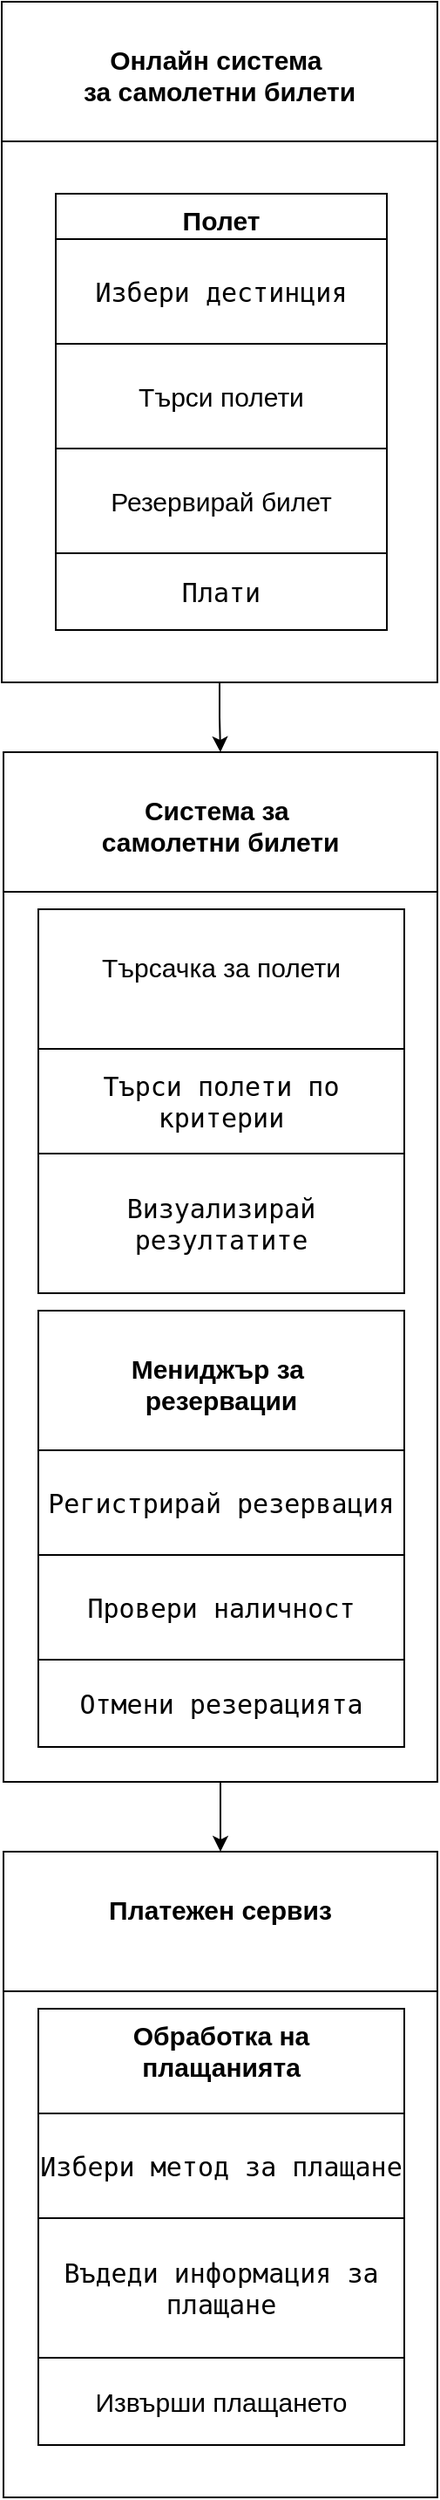 <mxfile version="23.1.1" type="github">
  <diagram id="C5RBs43oDa-KdzZeNtuy" name="Page-1">
    <mxGraphModel dx="1434" dy="774" grid="1" gridSize="10" guides="1" tooltips="1" connect="1" arrows="1" fold="1" page="1" pageScale="1" pageWidth="1654" pageHeight="2336" math="0" shadow="0">
      <root>
        <mxCell id="WIyWlLk6GJQsqaUBKTNV-0" />
        <mxCell id="WIyWlLk6GJQsqaUBKTNV-1" parent="WIyWlLk6GJQsqaUBKTNV-0" />
        <mxCell id="jU7rScEruM6JlejuPXg3-58" style="edgeStyle=orthogonalEdgeStyle;rounded=0;orthogonalLoop=1;jettySize=auto;html=1;entryX=0.5;entryY=0;entryDx=0;entryDy=0;" parent="WIyWlLk6GJQsqaUBKTNV-1" source="zkfFHV4jXpPFQw0GAbJ--17" target="jU7rScEruM6JlejuPXg3-44" edge="1">
          <mxGeometry relative="1" as="geometry" />
        </mxCell>
        <mxCell id="zkfFHV4jXpPFQw0GAbJ--17" value="&#xa;Онлайн система &#xa;за самолетни билети" style="swimlane;fontStyle=1;align=center;verticalAlign=top;childLayout=stackLayout;horizontal=1;startSize=80;horizontalStack=0;resizeParent=1;resizeLast=0;collapsible=1;marginBottom=0;rounded=0;shadow=0;strokeWidth=1;fontSize=15;" parent="WIyWlLk6GJQsqaUBKTNV-1" vertex="1">
          <mxGeometry x="289" y="40" width="250" height="390" as="geometry">
            <mxRectangle x="550" y="140" width="160" height="26" as="alternateBounds" />
          </mxGeometry>
        </mxCell>
        <mxCell id="73mzua4RPxOU6UaDtCoA-5" style="edgeStyle=orthogonalEdgeStyle;rounded=0;orthogonalLoop=1;jettySize=auto;html=1;exitX=0.5;exitY=1;exitDx=0;exitDy=0;" parent="zkfFHV4jXpPFQw0GAbJ--17" edge="1">
          <mxGeometry relative="1" as="geometry">
            <mxPoint x="125" y="86" as="sourcePoint" />
            <mxPoint x="125" y="86" as="targetPoint" />
          </mxGeometry>
        </mxCell>
        <mxCell id="73mzua4RPxOU6UaDtCoA-10" value="Полет" style="swimlane;fontStyle=1;align=center;verticalAlign=top;childLayout=stackLayout;horizontal=1;startSize=26;horizontalStack=0;resizeParent=1;resizeLast=0;collapsible=1;marginBottom=0;rounded=0;shadow=0;strokeWidth=1;fontSize=15;" parent="WIyWlLk6GJQsqaUBKTNV-1" vertex="1">
          <mxGeometry x="320" y="150" width="190" height="250" as="geometry">
            <mxRectangle x="550" y="140" width="160" height="26" as="alternateBounds" />
          </mxGeometry>
        </mxCell>
        <mxCell id="73mzua4RPxOU6UaDtCoA-11" style="edgeStyle=orthogonalEdgeStyle;rounded=0;orthogonalLoop=1;jettySize=auto;html=1;exitX=0.5;exitY=1;exitDx=0;exitDy=0;" parent="73mzua4RPxOU6UaDtCoA-10" source="73mzua4RPxOU6UaDtCoA-12" target="73mzua4RPxOU6UaDtCoA-12" edge="1">
          <mxGeometry relative="1" as="geometry" />
        </mxCell>
        <mxCell id="73mzua4RPxOU6UaDtCoA-12" value="&lt;div style=&quot;font-size: 15px;&quot; tabindex=&quot;0&quot; id=&quot;tw-target-text-container&quot; class=&quot;tw-ta-container F0azHf tw-nfl&quot;&gt;&lt;pre dir=&quot;ltr&quot; data-ved=&quot;2ahUKEwintonZ_IqEAxWtQ_EDHeQMARUQ3ewLegQIBRAT&quot; style=&quot;text-align:left&quot; id=&quot;tw-target-text&quot; data-placeholder=&quot;Translation&quot; class=&quot;tw-data-text tw-text-large tw-ta&quot;&gt;Избери дестинция&lt;/pre&gt;&lt;/div&gt;" style="rounded=0;whiteSpace=wrap;html=1;" parent="73mzua4RPxOU6UaDtCoA-10" vertex="1">
          <mxGeometry y="26" width="190" height="60" as="geometry" />
        </mxCell>
        <mxCell id="73mzua4RPxOU6UaDtCoA-13" value="&lt;font style=&quot;font-size: 15px;&quot;&gt;Търси полети&lt;/font&gt;" style="rounded=0;whiteSpace=wrap;html=1;" parent="73mzua4RPxOU6UaDtCoA-10" vertex="1">
          <mxGeometry y="86" width="190" height="60" as="geometry" />
        </mxCell>
        <mxCell id="73mzua4RPxOU6UaDtCoA-14" value="&lt;font style=&quot;font-size: 15px;&quot;&gt;Резервирай билет&lt;/font&gt;" style="rounded=0;whiteSpace=wrap;html=1;" parent="73mzua4RPxOU6UaDtCoA-10" vertex="1">
          <mxGeometry y="146" width="190" height="60" as="geometry" />
        </mxCell>
        <mxCell id="73mzua4RPxOU6UaDtCoA-15" value="&lt;div style=&quot;font-size: 15px;&quot; tabindex=&quot;0&quot; id=&quot;tw-target-text-container&quot; class=&quot;tw-ta-container F0azHf tw-nfl&quot;&gt;&lt;pre dir=&quot;ltr&quot; data-ved=&quot;2ahUKEwintonZ_IqEAxWtQ_EDHeQMARUQ3ewLegQIBRAT&quot; style=&quot;text-align:left&quot; id=&quot;tw-target-text&quot; data-placeholder=&quot;Translation&quot; class=&quot;tw-data-text tw-text-large tw-ta&quot;&gt;Плати&lt;/pre&gt;&lt;/div&gt;" style="rounded=0;whiteSpace=wrap;html=1;" parent="73mzua4RPxOU6UaDtCoA-10" vertex="1">
          <mxGeometry y="206" width="190" height="44" as="geometry" />
        </mxCell>
        <mxCell id="jU7rScEruM6JlejuPXg3-7" value="&#xa;Търсачка за полети" style="swimlane;fontStyle=0;align=center;verticalAlign=top;childLayout=stackLayout;horizontal=1;startSize=80;horizontalStack=0;resizeParent=1;resizeLast=0;collapsible=1;marginBottom=0;rounded=0;shadow=0;strokeWidth=1;fontSize=15;" parent="WIyWlLk6GJQsqaUBKTNV-1" vertex="1">
          <mxGeometry x="310" y="560" width="210" height="220" as="geometry">
            <mxRectangle x="550" y="140" width="160" height="26" as="alternateBounds" />
          </mxGeometry>
        </mxCell>
        <mxCell id="jU7rScEruM6JlejuPXg3-8" style="edgeStyle=orthogonalEdgeStyle;rounded=0;orthogonalLoop=1;jettySize=auto;html=1;exitX=0.5;exitY=1;exitDx=0;exitDy=0;" parent="jU7rScEruM6JlejuPXg3-7" edge="1">
          <mxGeometry relative="1" as="geometry">
            <mxPoint x="125" y="86" as="sourcePoint" />
            <mxPoint x="125" y="86" as="targetPoint" />
          </mxGeometry>
        </mxCell>
        <mxCell id="jU7rScEruM6JlejuPXg3-30" value="&lt;pre style=&quot;font-size: 15px;&quot;&gt;&lt;code class=&quot;!whitespace-pre hljs language-plaintext&quot;&gt;Търси полети по&lt;br&gt;критерии&lt;/code&gt;&lt;/pre&gt;" style="whiteSpace=wrap;html=1;" parent="jU7rScEruM6JlejuPXg3-7" vertex="1">
          <mxGeometry y="80" width="210" height="60" as="geometry" />
        </mxCell>
        <mxCell id="jU7rScEruM6JlejuPXg3-34" value="&lt;pre&gt;&lt;span style=&quot;font-size: 15px;&quot;&gt;&lt;code class=&quot;!whitespace-pre hljs language-plaintext&quot;&gt;Визуализирай&lt;br&gt;резултатите&lt;/code&gt;&lt;/span&gt;&lt;/pre&gt;" style="whiteSpace=wrap;html=1;" parent="jU7rScEruM6JlejuPXg3-7" vertex="1">
          <mxGeometry y="140" width="210" height="80" as="geometry" />
        </mxCell>
        <mxCell id="jU7rScEruM6JlejuPXg3-35" value="&#xa;Мениджър за &#xa;резервации" style="swimlane;fontStyle=1;align=center;verticalAlign=top;childLayout=stackLayout;horizontal=1;startSize=80;horizontalStack=0;resizeParent=1;resizeLast=0;collapsible=1;marginBottom=0;rounded=0;shadow=0;strokeWidth=1;fontSize=15;" parent="WIyWlLk6GJQsqaUBKTNV-1" vertex="1">
          <mxGeometry x="310" y="790" width="210" height="200" as="geometry">
            <mxRectangle x="550" y="140" width="160" height="26" as="alternateBounds" />
          </mxGeometry>
        </mxCell>
        <mxCell id="jU7rScEruM6JlejuPXg3-36" style="edgeStyle=orthogonalEdgeStyle;rounded=0;orthogonalLoop=1;jettySize=auto;html=1;exitX=0.5;exitY=1;exitDx=0;exitDy=0;" parent="jU7rScEruM6JlejuPXg3-35" edge="1">
          <mxGeometry relative="1" as="geometry">
            <mxPoint x="125" y="86" as="sourcePoint" />
            <mxPoint x="125" y="86" as="targetPoint" />
          </mxGeometry>
        </mxCell>
        <mxCell id="jU7rScEruM6JlejuPXg3-37" value="&lt;pre style=&quot;font-size: 15px;&quot;&gt;&lt;code class=&quot;!whitespace-pre hljs language-plaintext&quot;&gt;Регистрирай резервация&lt;/code&gt;&lt;/pre&gt;" style="whiteSpace=wrap;html=1;" parent="jU7rScEruM6JlejuPXg3-35" vertex="1">
          <mxGeometry y="80" width="210" height="60" as="geometry" />
        </mxCell>
        <mxCell id="jU7rScEruM6JlejuPXg3-38" value="&lt;pre style=&quot;font-size: 15px;&quot;&gt;&lt;code class=&quot;!whitespace-pre hljs language-plaintext&quot;&gt;Провери наличност&lt;/code&gt;&lt;/pre&gt;" style="whiteSpace=wrap;html=1;" parent="jU7rScEruM6JlejuPXg3-35" vertex="1">
          <mxGeometry y="140" width="210" height="60" as="geometry" />
        </mxCell>
        <mxCell id="jU7rScEruM6JlejuPXg3-39" value="&lt;pre style=&quot;font-size: 15px;&quot;&gt;&lt;code&gt;Отмени резерацията&lt;/code&gt;&lt;/pre&gt;" style="whiteSpace=wrap;html=1;" parent="WIyWlLk6GJQsqaUBKTNV-1" vertex="1">
          <mxGeometry x="310" y="990" width="210" height="50" as="geometry" />
        </mxCell>
        <mxCell id="jU7rScEruM6JlejuPXg3-59" style="edgeStyle=orthogonalEdgeStyle;rounded=0;orthogonalLoop=1;jettySize=auto;html=1;entryX=0.5;entryY=0;entryDx=0;entryDy=0;" parent="WIyWlLk6GJQsqaUBKTNV-1" source="jU7rScEruM6JlejuPXg3-44" target="jU7rScEruM6JlejuPXg3-52" edge="1">
          <mxGeometry relative="1" as="geometry" />
        </mxCell>
        <mxCell id="jU7rScEruM6JlejuPXg3-44" value="&#xa;Система за &#xa;самолетни билети" style="swimlane;fontStyle=1;align=center;verticalAlign=top;childLayout=stackLayout;horizontal=1;startSize=80;horizontalStack=0;resizeParent=1;resizeLast=0;collapsible=1;marginBottom=0;rounded=0;shadow=0;strokeWidth=1;fontSize=15;" parent="WIyWlLk6GJQsqaUBKTNV-1" vertex="1">
          <mxGeometry x="290" y="470" width="249" height="590" as="geometry">
            <mxRectangle x="550" y="140" width="160" height="26" as="alternateBounds" />
          </mxGeometry>
        </mxCell>
        <mxCell id="jU7rScEruM6JlejuPXg3-45" style="edgeStyle=orthogonalEdgeStyle;rounded=0;orthogonalLoop=1;jettySize=auto;html=1;exitX=0.5;exitY=1;exitDx=0;exitDy=0;" parent="jU7rScEruM6JlejuPXg3-44" edge="1">
          <mxGeometry relative="1" as="geometry">
            <mxPoint x="125" y="86" as="sourcePoint" />
            <mxPoint x="125" y="86" as="targetPoint" />
          </mxGeometry>
        </mxCell>
        <mxCell id="jU7rScEruM6JlejuPXg3-48" value="Обработка на &#xa;плащанията" style="swimlane;fontStyle=1;align=center;verticalAlign=top;childLayout=stackLayout;horizontal=1;startSize=60;horizontalStack=0;resizeParent=1;resizeLast=0;collapsible=1;marginBottom=0;rounded=0;shadow=0;strokeWidth=1;fontSize=15;" parent="WIyWlLk6GJQsqaUBKTNV-1" vertex="1">
          <mxGeometry x="310" y="1190" width="210" height="250" as="geometry">
            <mxRectangle x="550" y="140" width="160" height="26" as="alternateBounds" />
          </mxGeometry>
        </mxCell>
        <mxCell id="jU7rScEruM6JlejuPXg3-49" style="edgeStyle=orthogonalEdgeStyle;rounded=0;orthogonalLoop=1;jettySize=auto;html=1;exitX=0.5;exitY=1;exitDx=0;exitDy=0;" parent="jU7rScEruM6JlejuPXg3-48" edge="1">
          <mxGeometry relative="1" as="geometry">
            <mxPoint x="125" y="86" as="sourcePoint" />
            <mxPoint x="125" y="86" as="targetPoint" />
          </mxGeometry>
        </mxCell>
        <mxCell id="jU7rScEruM6JlejuPXg3-50" value="&lt;pre style=&quot;font-size: 15px;&quot;&gt;&lt;code class=&quot;!whitespace-pre hljs language-plaintext&quot;&gt;Избери метод за плащане&lt;/code&gt;&lt;/pre&gt;" style="whiteSpace=wrap;html=1;" parent="jU7rScEruM6JlejuPXg3-48" vertex="1">
          <mxGeometry y="60" width="210" height="60" as="geometry" />
        </mxCell>
        <mxCell id="jU7rScEruM6JlejuPXg3-51" value="&lt;pre style=&quot;font-size: 13px;&quot;&gt;&lt;font style=&quot;font-size: 13px;&quot;&gt;&lt;span style=&quot;font-size: 15px;&quot;&gt;&lt;code&gt;Въдеди информация за&lt;br&gt;плащане&lt;/code&gt;&lt;/span&gt;&lt;b style=&quot;font-size: 15px;&quot;&gt;&lt;code&gt;&lt;br&gt;&lt;/code&gt;&lt;/b&gt;&lt;/font&gt;&lt;/pre&gt;" style="whiteSpace=wrap;html=1;" parent="jU7rScEruM6JlejuPXg3-48" vertex="1">
          <mxGeometry y="120" width="210" height="80" as="geometry" />
        </mxCell>
        <mxCell id="jU7rScEruM6JlejuPXg3-52" value="&#xa;Платежен сервиз  " style="swimlane;fontStyle=1;align=center;verticalAlign=top;childLayout=stackLayout;horizontal=1;startSize=80;horizontalStack=0;resizeParent=1;resizeLast=0;collapsible=1;marginBottom=0;rounded=0;shadow=0;strokeWidth=1;fontSize=15;" parent="WIyWlLk6GJQsqaUBKTNV-1" vertex="1">
          <mxGeometry x="290" y="1100" width="249" height="370" as="geometry">
            <mxRectangle x="550" y="140" width="160" height="26" as="alternateBounds" />
          </mxGeometry>
        </mxCell>
        <mxCell id="jU7rScEruM6JlejuPXg3-53" style="edgeStyle=orthogonalEdgeStyle;rounded=0;orthogonalLoop=1;jettySize=auto;html=1;exitX=0.5;exitY=1;exitDx=0;exitDy=0;" parent="jU7rScEruM6JlejuPXg3-52" edge="1">
          <mxGeometry relative="1" as="geometry">
            <mxPoint x="125" y="86" as="sourcePoint" />
            <mxPoint x="125" y="86" as="targetPoint" />
          </mxGeometry>
        </mxCell>
        <mxCell id="jU7rScEruM6JlejuPXg3-57" value="&lt;font style=&quot;font-size: 15px;&quot;&gt;Извърши плащането&lt;/font&gt;" style="whiteSpace=wrap;html=1;" parent="WIyWlLk6GJQsqaUBKTNV-1" vertex="1">
          <mxGeometry x="310" y="1390" width="210" height="50" as="geometry" />
        </mxCell>
      </root>
    </mxGraphModel>
  </diagram>
</mxfile>
